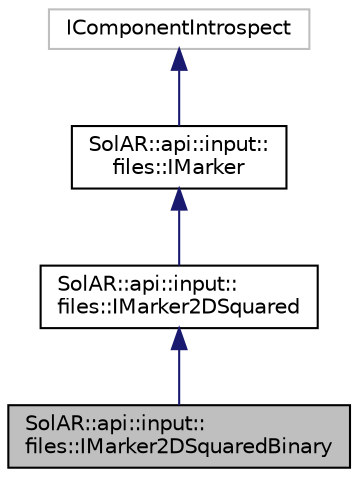 digraph "SolAR::api::input::files::IMarker2DSquaredBinary"
{
  edge [fontname="Helvetica",fontsize="10",labelfontname="Helvetica",labelfontsize="10"];
  node [fontname="Helvetica",fontsize="10",shape=record];
  Node4 [label="SolAR::api::input::\lfiles::IMarker2DSquaredBinary",height=0.2,width=0.4,color="black", fillcolor="grey75", style="filled", fontcolor="black"];
  Node5 -> Node4 [dir="back",color="midnightblue",fontsize="10",style="solid",fontname="Helvetica"];
  Node5 [label="SolAR::api::input::\lfiles::IMarker2DSquared",height=0.2,width=0.4,color="black", fillcolor="white", style="filled",URL="$class_sol_a_r_1_1api_1_1input_1_1files_1_1_i_marker2_d_squared.html",tooltip="Loads any 2D squared marker. UUID: e9cdcf6e-c54c-11e7-abc4-cec278b6b50a "];
  Node6 -> Node5 [dir="back",color="midnightblue",fontsize="10",style="solid",fontname="Helvetica"];
  Node6 [label="SolAR::api::input::\lfiles::IMarker",height=0.2,width=0.4,color="black", fillcolor="white", style="filled",URL="$class_sol_a_r_1_1api_1_1input_1_1files_1_1_i_marker.html",tooltip="Loads a general Marker. UUID: b05f3dbb-f93d-465c-aee1-fb58e1480c42 "];
  Node7 -> Node6 [dir="back",color="midnightblue",fontsize="10",style="solid",fontname="Helvetica"];
  Node7 [label="IComponentIntrospect",height=0.2,width=0.4,color="grey75", fillcolor="white", style="filled"];
}
